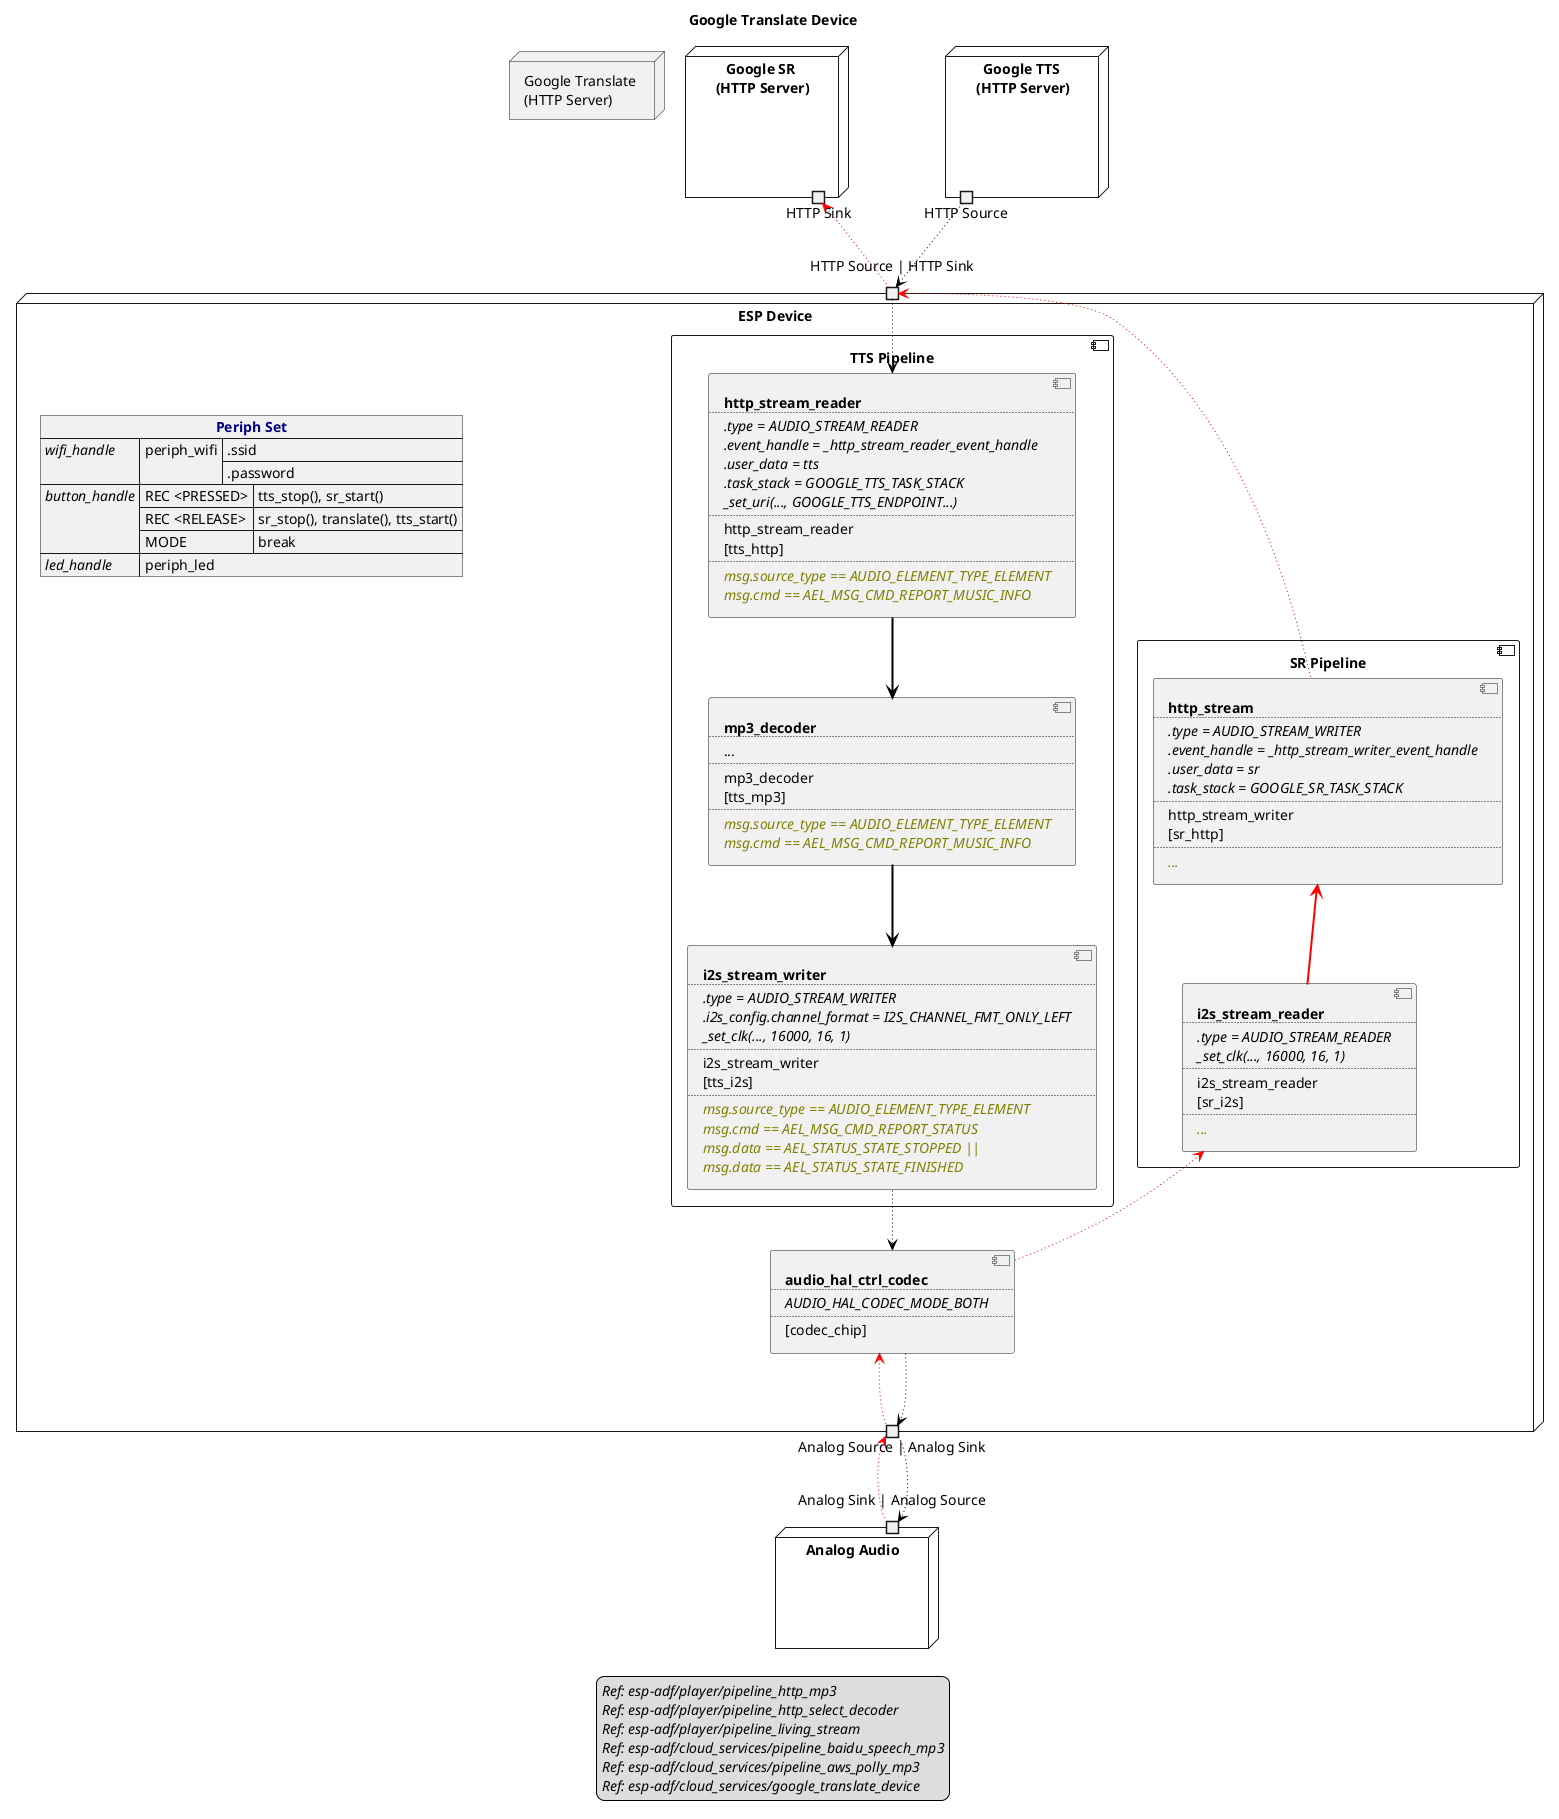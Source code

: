 ﻿@startuml google_translate_device
title Google Translate Device
allowmixing

legend
//Ref: esp-adf/player/pipeline_http_mp3//
//Ref: esp-adf/player/pipeline_http_select_decoder//
//Ref: esp-adf/player/pipeline_living_stream//
//Ref: esp-adf/cloud_services/pipeline_baidu_speech_mp3//
//Ref: esp-adf/cloud_services/pipeline_aws_polly_mp3//
//Ref: esp-adf/cloud_services/google_translate_device//
end legend

node "Google TTS \n(HTTP Server)" as GoogleTTS  {
    portout "HTTP Source" as TTSHTTPSource
}

node "Google Translate \n(HTTP Server)" as GoogleTranslate  {
    portout "HTTP Source" as TTSHTTPSource
}

node "Google SR \n(HTTP Server)" as GoogleSR  {
    portout "HTTP Sink" as SRHTTPSink
} 

node "ESP Device" as ESPDevice  {

    json "<b><color navy>Periph Set" as periph_set {
        "<i>wifi_handle" : {
            "periph_wifi" : [".ssid", ".password"]
        },
        "<i>button_handle" : {
            "REC <PRESSED>" : "tts_stop(), sr_start()",
            "REC <RELEASE>" : "sr_stop(), translate(), tts_start()",
            "MODE" : "break"
        },
        "<i>led_handle" : "periph_led"
    }
    
    portin "HTTP Source | HTTP Sink" as HTTPSourceSink  

    component "TTS Pipeline" as TTSPipeline {

        component HTTPStreamReader [
            <b>http_stream_reader
            ....
            <i>.type = AUDIO_STREAM_READER
            <i>.event_handle = _http_stream_reader_event_handle
            <i>.user_data = tts
            <i>.task_stack = GOOGLE_TTS_TASK_STACK
            <i>_set_uri(..., GOOGLE_TTS_ENDPOINT...)
            ....
            http_stream_reader
            [tts_http]
            ....
            <i><color olive>msg.source_type == AUDIO_ELEMENT_TYPE_ELEMENT
            <i><color olive>msg.cmd == AEL_MSG_CMD_REPORT_MUSIC_INFO
        ]

        component Mp3Decoder [
            <b>mp3_decoder
            ....
            ...
            ....
            mp3_decoder
            [tts_mp3]
            ....
            <i><color olive>msg.source_type == AUDIO_ELEMENT_TYPE_ELEMENT
            <i><color olive>msg.cmd == AEL_MSG_CMD_REPORT_MUSIC_INFO
        ]

        component I2SStreamWriter [
            <b>i2s_stream_writer
            ....
            <i>.type = AUDIO_STREAM_WRITER
            <i>.i2s_config.channel_format = I2S_CHANNEL_FMT_ONLY_LEFT
            <i>_set_clk(..., 16000, 16, 1)
            ....
            i2s_stream_writer
            [tts_i2s]
            ....
            <i><color olive>msg.source_type == AUDIO_ELEMENT_TYPE_ELEMENT
            <i><color olive>msg.cmd == AEL_MSG_CMD_REPORT_STATUS
            <i><color olive>msg.data == AEL_STATUS_STATE_STOPPED ||
            <i><color olive>msg.data == AEL_STATUS_STATE_FINISHED
        ]
    }


    component "SR Pipeline" as SRPipeline {

        component HTTPStreamWriter [
            <b>http_stream
            ....
            <i>.type = AUDIO_STREAM_WRITER
            <i>.event_handle = _http_stream_writer_event_handle
            <i>.user_data = sr
            <i>.task_stack = GOOGLE_SR_TASK_STACK
            ....
            http_stream_writer
            [sr_http]
            ....
            <i><color olive>...
        ]

        component I2SStreamReader [
            <b>i2s_stream_reader
            ....
            <i>.type = AUDIO_STREAM_READER
            <i>_set_clk(..., 16000, 16, 1)
            ....
            i2s_stream_reader
            [sr_i2s]
            ....
            <i><color olive>...
        ]
    }

    component HALCodec [
        <b>audio_hal_ctrl_codec
        ....
        <i>AUDIO_HAL_CODEC_MODE_BOTH
        ....
        [codec_chip]
    ]

    portout "Analog Source | Analog Sink" as AnalogSourceSink
} 

node "Analog Audio" as AnalogAudio  {
    portin "Analog Sink | Analog Source" as AnalogSinkSource
}


SRHTTPSink   <-- HTTPSourceSink   #line:red;line.dotted;text:red

HTTPSourceSink <-- HTTPStreamWriter   #line:red;line.dotted;text:red
HTTPStreamWriter <-- I2SStreamReader    #line:red;line.bold;text:red
I2SStreamReader  <-- HALCodec     #line:red;line.dotted;text:red
HALCodec   <-- AnalogSourceSink   #line:red;line.dotted;text:red

AnalogSourceSink <-- AnalogSinkSource #line:red;line.dotted;text:red



TTSHTTPSource --> HTTPSourceSink         #line:black;line.dotted;text:black

HTTPSourceSink    --> HTTPStreamReader      #line:black;line.dotted;text:black
HTTPStreamReader  --> Mp3Decoder      #line:black;line.bold;text:black
Mp3Decoder --> I2SStreamWriter  #line:black;line.bold;text:black
I2SStreamWriter  --> HALCodec   #line:black;line.dotted;text:black
HALCodec   --> AnalogSourceSink     #line:black;line.dotted;text:black

AnalogSourceSink --> AnalogSinkSource     #line:black;line.dotted;text:black

@enduml
